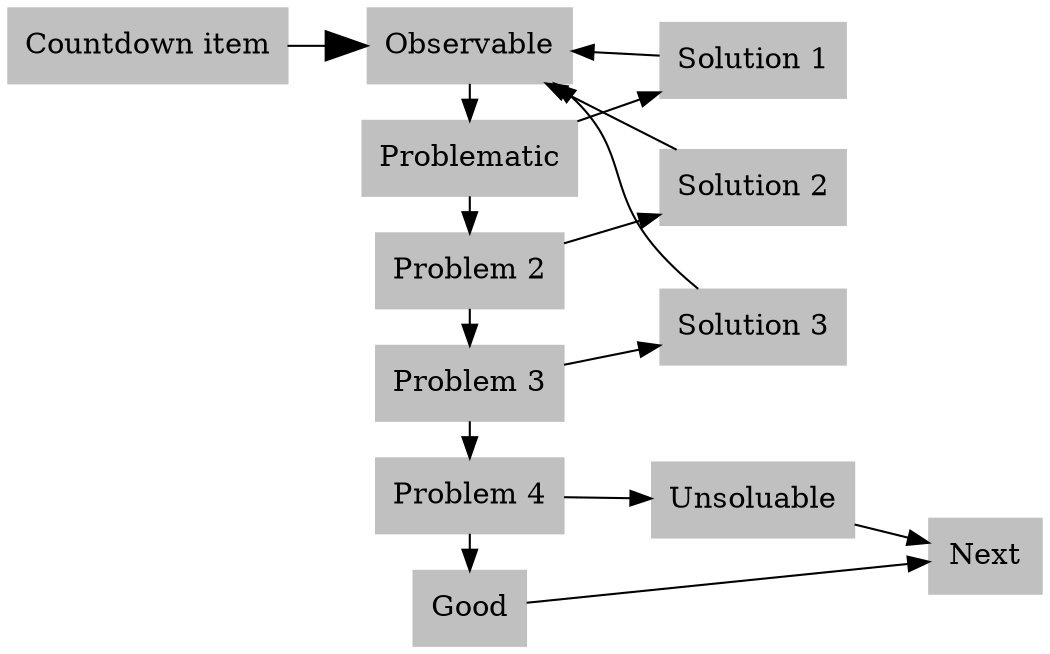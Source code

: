 /*Orignal layout, Graphviz template courtesy Ian Darwin and Geoff Collyer, Softquad Inc. http://www.graphviz.org/Gallery/directed/unix.gv.txt

multiline formatting is latex embedded: https://groups.google.com/forum/#!topic/dot2tex-users/nAQ2SwRxH6s

the rank same formatting keyword to line up problems was found on: http://www.graphviz.org/content/generate-directory-tree-dot

see README for dependencies and processing info.
*/


digraph tree {
	/*size="6,4";*/
	rankdir=LR;
	minit=100;
	maxiter=1000;
	fixedsize=true;
	/*nodesep=0.5;		*/	
	node [color=gray, style=filled,shape=box];
	/* Countdown Item # and name:*/
	"Countdown item" -> "Observable"[arrowsize=2, weight=2.];
	/*Observable, i.e. PSF quality */

	/*define the observable, problems and solutions:*/
	"Observable"  [texlbl="\parbox{3cm}{Observable:\\Criteria\\More Criteria}"];
	"Problem 1"  [texlbl="\parbox{3cm}{1\\ Criteria not met}"];
	"Problem 2"  [texlbl="\parbox{3cm}{2\\ Criteria not met}"];
	"Problem 3"  [texlbl="\parbox{3cm}{3 \\ Criteria not met}"];
	"Problem 4"  [texlbl="\parbox{3cm}{3 \\ Criteria not met}"];
	"Solution 1"  [texlbl="\parbox{3cm}{A fix}"];
	"Solution 3"  [texlbl="\parbox{3cm}{Another fix}"];
	"Solution 2"  [texlbl="\parbox{3cm}{try this}"];

	/*draw connections*/

	/* first list the problems as a single column:*/
	{
	rank=same;	     
	"Observable" -> "Problem 1" -> "Problem 2" -> "Problem 3" -> "Problem 4"->"Good"[style="-triangle 90"]
	}
	"Good" -> "Next";

	 /* Connect problems to solutopns Try to keep to one solution per problem, 
	 and after each solution check that it worked by returning to the observble before continuing
	 define names above, use this section just to change the number of problems and solutions */

	"Problem 1" [label="Problematic"][arrowsize=.5, weight=2.]; 
	"Problem 1" -> "Solution 1"[style="-triangle 90"];
	"Problem 2" -> "Solution 2"[style="-triangle 90"];
	"Problem 3" -> "Solution 3"[style="-triangle 90"];
	"Problem 4" -> "Unsoluable"[style="-triangle 90"];
	"Solution 1" -> "Observable"[style="-triangle 90"];
	"Solution 2" -> "Observable"[style="-triangle 90"];
	"Solution 3" -> "Observable"[style="-triangle 90"];
	"Unsoluable" -> "Next";
}